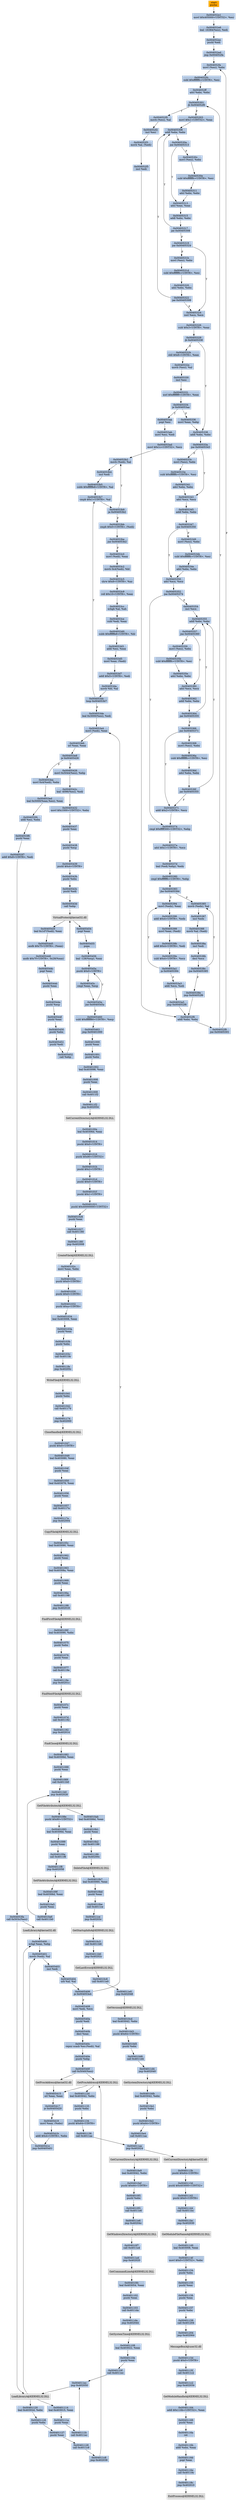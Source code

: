 digraph G {
node[shape=rectangle,style=filled,fillcolor=lightsteelblue,color=lightsteelblue]
bgcolor="transparent"
a0x004052e0pusha_[label="start\npusha ",color="lightgrey",fillcolor="orange"];
a0x004052e1movl_0x405000UINT32_esi[label="0x004052e1\nmovl $0x405000<UINT32>, %esi"];
a0x004052e6leal__16384esi__edi[label="0x004052e6\nleal -16384(%esi), %edi"];
a0x004052ecpushl_edi[label="0x004052ec\npushl %edi"];
a0x004052edjmp_0x004052fa[label="0x004052ed\njmp 0x004052fa"];
a0x004052famovl_esi__ebx[label="0x004052fa\nmovl (%esi), %ebx"];
a0x004052fcsubl_0xfffffffcUINT8_esi[label="0x004052fc\nsubl $0xfffffffc<UINT8>, %esi"];
a0x004052ffadcl_ebx_ebx[label="0x004052ff\nadcl %ebx, %ebx"];
a0x00405301jb_0x004052f0[label="0x00405301\njb 0x004052f0"];
a0x004052f0movb_esi__al[label="0x004052f0\nmovb (%esi), %al"];
a0x004052f2incl_esi[label="0x004052f2\nincl %esi"];
a0x004052f3movb_al_edi_[label="0x004052f3\nmovb %al, (%edi)"];
a0x004052f5incl_edi[label="0x004052f5\nincl %edi"];
a0x004052f6addl_ebx_ebx[label="0x004052f6\naddl %ebx, %ebx"];
a0x004052f8jne_0x00405301[label="0x004052f8\njne 0x00405301"];
a0x00405303movl_0x1UINT32_eax[label="0x00405303\nmovl $0x1<UINT32>, %eax"];
a0x00405308addl_ebx_ebx[label="0x00405308\naddl %ebx, %ebx"];
a0x0040530ajne_0x00405313[label="0x0040530a\njne 0x00405313"];
a0x00405313adcl_eax_eax[label="0x00405313\nadcl %eax, %eax"];
a0x00405315addl_ebx_ebx[label="0x00405315\naddl %ebx, %ebx"];
a0x00405317jae_0x00405308[label="0x00405317\njae 0x00405308"];
a0x00405319jne_0x00405324[label="0x00405319\njne 0x00405324"];
a0x00405324xorl_ecx_ecx[label="0x00405324\nxorl %ecx, %ecx"];
a0x00405326subl_0x3UINT8_eax[label="0x00405326\nsubl $0x3<UINT8>, %eax"];
a0x00405329jb_0x00405338[label="0x00405329\njb 0x00405338"];
a0x0040532bshll_0x8UINT8_eax[label="0x0040532b\nshll $0x8<UINT8>, %eax"];
a0x0040532emovb_esi__al[label="0x0040532e\nmovb (%esi), %al"];
a0x00405330incl_esi[label="0x00405330\nincl %esi"];
a0x00405331xorl_0xffffffffUINT8_eax[label="0x00405331\nxorl $0xffffffff<UINT8>, %eax"];
a0x00405334je_0x004053aa[label="0x00405334\nje 0x004053aa"];
a0x00405336movl_eax_ebp[label="0x00405336\nmovl %eax, %ebp"];
a0x00405338addl_ebx_ebx[label="0x00405338\naddl %ebx, %ebx"];
a0x0040533ajne_0x00405343[label="0x0040533a\njne 0x00405343"];
a0x00405343adcl_ecx_ecx[label="0x00405343\nadcl %ecx, %ecx"];
a0x00405345addl_ebx_ebx[label="0x00405345\naddl %ebx, %ebx"];
a0x00405347jne_0x00405350[label="0x00405347\njne 0x00405350"];
a0x00405350adcl_ecx_ecx[label="0x00405350\nadcl %ecx, %ecx"];
a0x00405352jne_0x00405374[label="0x00405352\njne 0x00405374"];
a0x00405374cmpl_0xfffff300UINT32_ebp[label="0x00405374\ncmpl $0xfffff300<UINT32>, %ebp"];
a0x0040537aadcl_0x1UINT8_ecx[label="0x0040537a\nadcl $0x1<UINT8>, %ecx"];
a0x0040537dleal_ediebp__edx[label="0x0040537d\nleal (%edi,%ebp), %edx"];
a0x00405380cmpl_0xfffffffcUINT8_ebp[label="0x00405380\ncmpl $0xfffffffc<UINT8>, %ebp"];
a0x00405383jbe_0x00405394[label="0x00405383\njbe 0x00405394"];
a0x00405394movl_edx__eax[label="0x00405394\nmovl (%edx), %eax"];
a0x00405396addl_0x4UINT8_edx[label="0x00405396\naddl $0x4<UINT8>, %edx"];
a0x00405399movl_eax_edi_[label="0x00405399\nmovl %eax, (%edi)"];
a0x0040539baddl_0x4UINT8_edi[label="0x0040539b\naddl $0x4<UINT8>, %edi"];
a0x0040539esubl_0x4UINT8_ecx[label="0x0040539e\nsubl $0x4<UINT8>, %ecx"];
a0x004053a1ja_0x00405394[label="0x004053a1\nja 0x00405394"];
a0x004053a3addl_ecx_edi[label="0x004053a3\naddl %ecx, %edi"];
a0x004053a5jmp_0x004052f6[label="0x004053a5\njmp 0x004052f6"];
a0x0040533cmovl_esi__ebx[label="0x0040533c\nmovl (%esi), %ebx"];
a0x0040533esubl_0xfffffffcUINT8_esi[label="0x0040533e\nsubl $0xfffffffc<UINT8>, %esi"];
a0x00405341adcl_ebx_ebx[label="0x00405341\nadcl %ebx, %ebx"];
a0x00405354incl_ecx[label="0x00405354\nincl %ecx"];
a0x00405355addl_ebx_ebx[label="0x00405355\naddl %ebx, %ebx"];
a0x00405357jne_0x00405360[label="0x00405357\njne 0x00405360"];
a0x00405360adcl_ecx_ecx[label="0x00405360\nadcl %ecx, %ecx"];
a0x00405362addl_ebx_ebx[label="0x00405362\naddl %ebx, %ebx"];
a0x00405364jae_0x00405355[label="0x00405364\njae 0x00405355"];
a0x00405366jne_0x00405371[label="0x00405366\njne 0x00405371"];
a0x00405371addl_0x2UINT8_ecx[label="0x00405371\naddl $0x2<UINT8>, %ecx"];
a0x00405385movb_edx__al[label="0x00405385\nmovb (%edx), %al"];
a0x00405387incl_edx[label="0x00405387\nincl %edx"];
a0x00405388movb_al_edi_[label="0x00405388\nmovb %al, (%edi)"];
a0x0040538aincl_edi[label="0x0040538a\nincl %edi"];
a0x0040538bdecl_ecx[label="0x0040538b\ndecl %ecx"];
a0x0040538cjne_0x00405385[label="0x0040538c\njne 0x00405385"];
a0x0040538ejmp_0x004052f6[label="0x0040538e\njmp 0x004052f6"];
a0x00405359movl_esi__ebx[label="0x00405359\nmovl (%esi), %ebx"];
a0x0040535bsubl_0xfffffffcUINT8_esi[label="0x0040535b\nsubl $0xfffffffc<UINT8>, %esi"];
a0x0040535eadcl_ebx_ebx[label="0x0040535e\nadcl %ebx, %ebx"];
a0x0040530cmovl_esi__ebx[label="0x0040530c\nmovl (%esi), %ebx"];
a0x0040530esubl_0xfffffffcUINT8_esi[label="0x0040530e\nsubl $0xfffffffc<UINT8>, %esi"];
a0x00405311adcl_ebx_ebx[label="0x00405311\nadcl %ebx, %ebx"];
a0x00405349movl_esi__ebx[label="0x00405349\nmovl (%esi), %ebx"];
a0x0040534bsubl_0xfffffffcUINT8_esi[label="0x0040534b\nsubl $0xfffffffc<UINT8>, %esi"];
a0x0040534eadcl_ebx_ebx[label="0x0040534e\nadcl %ebx, %ebx"];
a0x0040531bmovl_esi__ebx[label="0x0040531b\nmovl (%esi), %ebx"];
a0x0040531dsubl_0xfffffffcUINT8_esi[label="0x0040531d\nsubl $0xfffffffc<UINT8>, %esi"];
a0x00405320adcl_ebx_ebx[label="0x00405320\nadcl %ebx, %ebx"];
a0x00405322jae_0x00405308[label="0x00405322\njae 0x00405308"];
a0x00405368movl_esi__ebx[label="0x00405368\nmovl (%esi), %ebx"];
a0x0040536asubl_0xfffffffcUINT8_esi[label="0x0040536a\nsubl $0xfffffffc<UINT8>, %esi"];
a0x0040536dadcl_ebx_ebx[label="0x0040536d\nadcl %ebx, %ebx"];
a0x0040536fjae_0x00405355[label="0x0040536f\njae 0x00405355"];
a0x004053aapopl_esi[label="0x004053aa\npopl %esi"];
a0x004053abmovl_esi_edi[label="0x004053ab\nmovl %esi, %edi"];
a0x004053admovl_0x1cUINT32_ecx[label="0x004053ad\nmovl $0x1c<UINT32>, %ecx"];
a0x004053b2movb_edi__al[label="0x004053b2\nmovb (%edi), %al"];
a0x004053b4incl_edi[label="0x004053b4\nincl %edi"];
a0x004053b5subb_0xffffffe8UINT8_al[label="0x004053b5\nsubb $0xffffffe8<UINT8>, %al"];
a0x004053b7cmpb_0x1UINT8_al[label="0x004053b7\ncmpb $0x1<UINT8>, %al"];
a0x004053b9ja_0x004053b2[label="0x004053b9\nja 0x004053b2"];
a0x004053bbcmpb_0x0UINT8_edi_[label="0x004053bb\ncmpb $0x0<UINT8>, (%edi)"];
a0x004053bejne_0x004053b2[label="0x004053be\njne 0x004053b2"];
a0x004053c0movl_edi__eax[label="0x004053c0\nmovl (%edi), %eax"];
a0x004053c2movb_0x4edi__bl[label="0x004053c2\nmovb 0x4(%edi), %bl"];
a0x004053c5shrw_0x8UINT8_ax[label="0x004053c5\nshrw $0x8<UINT8>, %ax"];
a0x004053c9roll_0x10UINT8_eax[label="0x004053c9\nroll $0x10<UINT8>, %eax"];
a0x004053ccxchgb_al_ah[label="0x004053cc\nxchgb %al, %ah"];
a0x004053cesubl_edi_eax[label="0x004053ce\nsubl %edi, %eax"];
a0x004053d0subb_0xffffffe8UINT8_bl[label="0x004053d0\nsubb $0xffffffe8<UINT8>, %bl"];
a0x004053d3addl_esi_eax[label="0x004053d3\naddl %esi, %eax"];
a0x004053d5movl_eax_edi_[label="0x004053d5\nmovl %eax, (%edi)"];
a0x004053d7addl_0x5UINT8_edi[label="0x004053d7\naddl $0x5<UINT8>, %edi"];
a0x004053damovb_bl_al[label="0x004053da\nmovb %bl, %al"];
a0x004053dcloop_0x004053b7[label="0x004053dc\nloop 0x004053b7"];
a0x004053deleal_0x3000esi__edi[label="0x004053de\nleal 0x3000(%esi), %edi"];
a0x004053e4movl_edi__eax[label="0x004053e4\nmovl (%edi), %eax"];
a0x004053e6orl_eax_eax[label="0x004053e6\norl %eax, %eax"];
a0x004053e8je_0x00405426[label="0x004053e8\nje 0x00405426"];
a0x004053eamovl_0x4edi__ebx[label="0x004053ea\nmovl 0x4(%edi), %ebx"];
a0x004053edleal_0x5000eaxesi__eax[label="0x004053ed\nleal 0x5000(%eax,%esi), %eax"];
a0x004053f4addl_esi_ebx[label="0x004053f4\naddl %esi, %ebx"];
a0x004053f6pushl_eax[label="0x004053f6\npushl %eax"];
a0x004053f7addl_0x8UINT8_edi[label="0x004053f7\naddl $0x8<UINT8>, %edi"];
a0x004053facall_0x503cesi_[label="0x004053fa\ncall 0x503c(%esi)"];
LoadLibraryA_kernel32_dll[label="LoadLibraryA@kernel32.dll",color="lightgrey",fillcolor="lightgrey"];
a0x00405400xchgl_eax_ebp[label="0x00405400\nxchgl %eax, %ebp"];
a0x00405401movb_edi__al[label="0x00405401\nmovb (%edi), %al"];
a0x00405403incl_edi[label="0x00405403\nincl %edi"];
a0x00405404orb_al_al[label="0x00405404\norb %al, %al"];
a0x00405406je_0x004053e4[label="0x00405406\nje 0x004053e4"];
a0x00405408movl_edi_ecx[label="0x00405408\nmovl %edi, %ecx"];
a0x0040540apushl_edi[label="0x0040540a\npushl %edi"];
a0x0040540bdecl_eax[label="0x0040540b\ndecl %eax"];
a0x0040540crepnz_scasb_es_edi__al[label="0x0040540c\nrepnz scasb %es:(%edi), %al"];
a0x0040540epushl_ebp[label="0x0040540e\npushl %ebp"];
a0x0040540fcall_0x5040esi_[label="0x0040540f\ncall 0x5040(%esi)"];
GetProcAddress_kernel32_dll[label="GetProcAddress@kernel32.dll",color="lightgrey",fillcolor="lightgrey"];
a0x00405415orl_eax_eax[label="0x00405415\norl %eax, %eax"];
a0x00405417je_0x00405420[label="0x00405417\nje 0x00405420"];
a0x00405419movl_eax_ebx_[label="0x00405419\nmovl %eax, (%ebx)"];
a0x0040541baddl_0x4UINT8_ebx[label="0x0040541b\naddl $0x4<UINT8>, %ebx"];
a0x0040541ejmp_0x00405401[label="0x0040541e\njmp 0x00405401"];
GetProcAddress_KERNEL32_DLL[label="GetProcAddress@KERNEL32.DLL",color="lightgrey",fillcolor="lightgrey"];
LoadLibraryA_KERNEL32_DLL[label="LoadLibraryA@KERNEL32.DLL",color="lightgrey",fillcolor="lightgrey"];
a0x00405426movl_0x5044esi__ebp[label="0x00405426\nmovl 0x5044(%esi), %ebp"];
a0x0040542cleal__4096esi__edi[label="0x0040542c\nleal -4096(%esi), %edi"];
a0x00405432movl_0x1000UINT32_ebx[label="0x00405432\nmovl $0x1000<UINT32>, %ebx"];
a0x00405437pushl_eax[label="0x00405437\npushl %eax"];
a0x00405438pushl_esp[label="0x00405438\npushl %esp"];
a0x00405439pushl_0x4UINT8[label="0x00405439\npushl $0x4<UINT8>"];
a0x0040543bpushl_ebx[label="0x0040543b\npushl %ebx"];
a0x0040543cpushl_edi[label="0x0040543c\npushl %edi"];
a0x0040543dcall_ebp[label="0x0040543d\ncall %ebp"];
VirtualProtect_kernel32_dll[label="VirtualProtect@kernel32.dll",color="lightgrey",fillcolor="lightgrey"];
a0x0040543fleal_0x1d7edi__eax[label="0x0040543f\nleal 0x1d7(%edi), %eax"];
a0x00405445andb_0x7fUINT8_eax_[label="0x00405445\nandb $0x7f<UINT8>, (%eax)"];
a0x00405448andb_0x7fUINT8_0x28eax_[label="0x00405448\nandb $0x7f<UINT8>, 0x28(%eax)"];
a0x0040544cpopl_eax[label="0x0040544c\npopl %eax"];
a0x0040544dpushl_eax[label="0x0040544d\npushl %eax"];
a0x0040544epushl_esp[label="0x0040544e\npushl %esp"];
a0x0040544fpushl_eax[label="0x0040544f\npushl %eax"];
a0x00405450pushl_ebx[label="0x00405450\npushl %ebx"];
a0x00405451pushl_edi[label="0x00405451\npushl %edi"];
a0x00405452call_ebp[label="0x00405452\ncall %ebp"];
a0x00405454popl_eax[label="0x00405454\npopl %eax"];
a0x00405455popa_[label="0x00405455\npopa "];
a0x00405456leal__128esp__eax[label="0x00405456\nleal -128(%esp), %eax"];
a0x0040545apushl_0x0UINT8[label="0x0040545a\npushl $0x0<UINT8>"];
a0x0040545ccmpl_eax_esp[label="0x0040545c\ncmpl %eax, %esp"];
a0x0040545ejne_0x0040545a[label="0x0040545e\njne 0x0040545a"];
a0x00405460subl_0xffffff80UINT8_esp[label="0x00405460\nsubl $0xffffff80<UINT8>, %esp"];
a0x00405463jmp_0x00401000[label="0x00405463\njmp 0x00401000"];
a0x00401000pushl_eax[label="0x00401000\npushl %eax"];
a0x00401001pushl_ebx[label="0x00401001\npushl %ebx"];
a0x00401002leal_0x403098_eax[label="0x00401002\nleal 0x403098, %eax"];
a0x00401008pushl_eax[label="0x00401008\npushl %eax"];
a0x00401009call_0x4011f2[label="0x00401009\ncall 0x4011f2"];
a0x004011f2jmp_0x402054[label="0x004011f2\njmp 0x402054"];
SetCurrentDirectoryA_KERNEL32_DLL[label="SetCurrentDirectoryA@KERNEL32.DLL",color="lightgrey",fillcolor="lightgrey"];
a0x0040100eleal_0x40306d_eax[label="0x0040100e\nleal 0x40306d, %eax"];
a0x00401014pushl_0x0UINT8[label="0x00401014\npushl $0x0<UINT8>"];
a0x00401016pushl_0x80UINT32[label="0x00401016\npushl $0x80<UINT32>"];
a0x0040101bpushl_0x2UINT8[label="0x0040101b\npushl $0x2<UINT8>"];
a0x0040101dpushl_0x0UINT8[label="0x0040101d\npushl $0x0<UINT8>"];
a0x0040101fpushl_0x1UINT8[label="0x0040101f\npushl $0x1<UINT8>"];
a0x00401021pushl_0x40000000UINT32[label="0x00401021\npushl $0x40000000<UINT32>"];
a0x00401026pushl_eax[label="0x00401026\npushl %eax"];
a0x00401027call_0x401180[label="0x00401027\ncall 0x401180"];
a0x00401180jmp_0x402008[label="0x00401180\njmp 0x402008"];
CreateFileA_KERNEL32_DLL[label="CreateFileA@KERNEL32.DLL",color="lightgrey",fillcolor="lightgrey"];
a0x0040102cmovl_eax_ebx[label="0x0040102c\nmovl %eax, %ebx"];
a0x0040102epushl_0x0UINT8[label="0x0040102e\npushl $0x0<UINT8>"];
a0x00401030pushl_0x0UINT8[label="0x00401030\npushl $0x0<UINT8>"];
a0x00401032pushl_0xaUINT8[label="0x00401032\npushl $0xa<UINT8>"];
a0x00401034leal_0x403008_eax[label="0x00401034\nleal 0x403008, %eax"];
a0x0040103apushl_eax[label="0x0040103a\npushl %eax"];
a0x0040103bpushl_ebx[label="0x0040103b\npushl %ebx"];
a0x0040103ccall_0x4011fe[label="0x0040103c\ncall 0x4011fe"];
a0x004011fejmp_0x40205c[label="0x004011fe\njmp 0x40205c"];
WriteFile_KERNEL32_DLL[label="WriteFile@KERNEL32.DLL",color="lightgrey",fillcolor="lightgrey"];
a0x00401041pushl_ebx[label="0x00401041\npushl %ebx"];
a0x00401042call_0x401174[label="0x00401042\ncall 0x401174"];
a0x00401174jmp_0x402000[label="0x00401174\njmp 0x402000"];
CloseHandle_KERNEL32_DLL[label="CloseHandle@KERNEL32.DLL",color="lightgrey",fillcolor="lightgrey"];
a0x00401047pushl_0x0UINT8[label="0x00401047\npushl $0x0<UINT8>"];
a0x00401049leal_0x403080_eax[label="0x00401049\nleal 0x403080, %eax"];
a0x0040104fpushl_eax[label="0x0040104f\npushl %eax"];
a0x00401050leal_0x403076_eax[label="0x00401050\nleal 0x403076, %eax"];
a0x00401056pushl_eax[label="0x00401056\npushl %eax"];
a0x00401057call_0x40117a[label="0x00401057\ncall 0x40117a"];
a0x0040117ajmp_0x402004[label="0x0040117a\njmp 0x402004"];
CopyFileA_KERNEL32_DLL[label="CopyFileA@KERNEL32.DLL",color="lightgrey",fillcolor="lightgrey"];
a0x0040105cleal_0x403090_eax[label="0x0040105c\nleal 0x403090, %eax"];
a0x00401062pushl_eax[label="0x00401062\npushl %eax"];
a0x00401063leal_0x40308a_eax[label="0x00401063\nleal 0x40308a, %eax"];
a0x00401069pushl_eax[label="0x00401069\npushl %eax"];
a0x0040106acall_0x401198[label="0x0040106a\ncall 0x401198"];
a0x00401198jmp_0x402018[label="0x00401198\njmp 0x402018"];
FindFirstFileA_KERNEL32_DLL[label="FindFirstFileA@KERNEL32.DLL",color="lightgrey",fillcolor="lightgrey"];
a0x0040106fleal_0x403090_ebx[label="0x0040106f\nleal 0x403090, %ebx"];
a0x00401075pushl_ebx[label="0x00401075\npushl %ebx"];
a0x00401076pushl_eax[label="0x00401076\npushl %eax"];
a0x00401077call_0x40119e[label="0x00401077\ncall 0x40119e"];
a0x0040119ejmp_0x40201c[label="0x0040119e\njmp 0x40201c"];
FindNextFileA_KERNEL32_DLL[label="FindNextFileA@KERNEL32.DLL",color="lightgrey",fillcolor="lightgrey"];
a0x0040107cpushl_eax[label="0x0040107c\npushl %eax"];
a0x0040107dcall_0x401192[label="0x0040107d\ncall 0x401192"];
a0x00401192jmp_0x402014[label="0x00401192\njmp 0x402014"];
FindClose_KERNEL32_DLL[label="FindClose@KERNEL32.DLL",color="lightgrey",fillcolor="lightgrey"];
a0x00401082leal_0x40306d_eax[label="0x00401082\nleal 0x40306d, %eax"];
a0x00401088pushl_eax[label="0x00401088\npushl %eax"];
a0x00401089call_0x4011b0[label="0x00401089\ncall 0x4011b0"];
a0x004011b0jmp_0x402028[label="0x004011b0\njmp 0x402028"];
GetFileAttributesA_KERNEL32_DLL[label="GetFileAttributesA@KERNEL32.DLL",color="lightgrey",fillcolor="lightgrey"];
a0x0040108epushl_0x80UINT32[label="0x0040108e\npushl $0x80<UINT32>"];
a0x00401093leal_0x40306d_eax[label="0x00401093\nleal 0x40306d, %eax"];
a0x00401099pushl_eax[label="0x00401099\npushl %eax"];
a0x0040109acall_0x4011f8[label="0x0040109a\ncall 0x4011f8"];
a0x004011f8jmp_0x402058[label="0x004011f8\njmp 0x402058"];
SetFileAttributesA_KERNEL32_DLL[label="SetFileAttributesA@KERNEL32.DLL",color="lightgrey",fillcolor="lightgrey"];
a0x0040109fleal_0x40306d_eax[label="0x0040109f\nleal 0x40306d, %eax"];
a0x004010a5pushl_eax[label="0x004010a5\npushl %eax"];
a0x004010a6call_0x4011b0[label="0x004010a6\ncall 0x4011b0"];
a0x004010ableal_0x40306d_eax[label="0x004010ab\nleal 0x40306d, %eax"];
a0x004010b1pushl_eax[label="0x004010b1\npushl %eax"];
a0x004010b2call_0x401186[label="0x004010b2\ncall 0x401186"];
a0x00401186jmp_0x40200c[label="0x00401186\njmp 0x40200c"];
DeleteFileA_KERNEL32_DLL[label="DeleteFileA@KERNEL32.DLL",color="lightgrey",fillcolor="lightgrey"];
a0x004010b7leal_0x403060_eax[label="0x004010b7\nleal 0x403060, %eax"];
a0x004010bdpushl_eax[label="0x004010bd\npushl %eax"];
a0x004010becall_0x4011ce[label="0x004010be\ncall 0x4011ce"];
a0x004011cejmp_0x40203c[label="0x004011ce\njmp 0x40203c"];
GetStartupInfoA_KERNEL32_DLL[label="GetStartupInfoA@KERNEL32.DLL",color="lightgrey",fillcolor="lightgrey"];
a0x004010c3call_0x4011b6[label="0x004010c3\ncall 0x4011b6"];
a0x004011b6jmp_0x40202c[label="0x004011b6\njmp 0x40202c"];
GetLastError_KERNEL32_DLL[label="GetLastError@KERNEL32.DLL",color="lightgrey",fillcolor="lightgrey"];
a0x004010c8call_0x4011e0[label="0x004010c8\ncall 0x4011e0"];
a0x004011e0jmp_0x402048[label="0x004011e0\njmp 0x402048"];
GetVersion_KERNEL32_DLL[label="GetVersion@KERNEL32.DLL",color="lightgrey",fillcolor="lightgrey"];
a0x004010cdleal_0x403042_ebx[label="0x004010cd\nleal 0x403042, %ebx"];
a0x004010d3pushl_0x64UINT8[label="0x004010d3\npushl $0x64<UINT8>"];
a0x004010d5pushl_ebx[label="0x004010d5\npushl %ebx"];
a0x004010d6call_0x4011d4[label="0x004010d6\ncall 0x4011d4"];
a0x004011d4jmp_0x402040[label="0x004011d4\njmp 0x402040"];
GetSystemDirectoryA_KERNEL32_DLL[label="GetSystemDirectoryA@KERNEL32.DLL",color="lightgrey",fillcolor="lightgrey"];
a0x004010dbleal_0x403042_ebx[label="0x004010db\nleal 0x403042, %ebx"];
a0x004010e1pushl_ebx[label="0x004010e1\npushl %ebx"];
a0x004010e2pushl_0x64UINT8[label="0x004010e2\npushl $0x64<UINT8>"];
a0x004010e4call_0x4011aa[label="0x004010e4\ncall 0x4011aa"];
a0x004011aajmp_0x402024[label="0x004011aa\njmp 0x402024"];
GetCurrentDirectoryA_KERNEL32_DLL[label="GetCurrentDirectoryA@KERNEL32.DLL",color="lightgrey",fillcolor="lightgrey"];
a0x004010e9leal_0x403042_ebx[label="0x004010e9\nleal 0x403042, %ebx"];
a0x004010efpushl_0x64UINT8[label="0x004010ef\npushl $0x64<UINT8>"];
a0x004010f1pushl_ebx[label="0x004010f1\npushl %ebx"];
a0x004010f2call_0x4011e6[label="0x004010f2\ncall 0x4011e6"];
a0x004011e6jmp_0x40204c[label="0x004011e6\njmp 0x40204c"];
GetWindowsDirectoryA_KERNEL32_DLL[label="GetWindowsDirectoryA@KERNEL32.DLL",color="lightgrey",fillcolor="lightgrey"];
a0x004010f7call_0x4011a4[label="0x004010f7\ncall 0x4011a4"];
a0x004011a4jmp_0x402020[label="0x004011a4\njmp 0x402020"];
GetCommandLineA_KERNEL32_DLL[label="GetCommandLineA@KERNEL32.DLL",color="lightgrey",fillcolor="lightgrey"];
a0x004010fcleal_0x403054_eax[label="0x004010fc\nleal 0x403054, %eax"];
a0x00401102pushl_eax[label="0x00401102\npushl %eax"];
a0x00401103call_0x4011da[label="0x00401103\ncall 0x4011da"];
a0x004011dajmp_0x402044[label="0x004011da\njmp 0x402044"];
GetSystemTime_KERNEL32_DLL[label="GetSystemTime@KERNEL32.DLL",color="lightgrey",fillcolor="lightgrey"];
a0x00401108leal_0x403022_eax[label="0x00401108\nleal 0x403022, %eax"];
a0x0040110epushl_eax[label="0x0040110e\npushl %eax"];
a0x0040110fcall_0x4011ec[label="0x0040110f\ncall 0x4011ec"];
a0x004011ecjmp_0x402050[label="0x004011ec\njmp 0x402050"];
a0x00401114leal_0x403015_eax[label="0x00401114\nleal 0x403015, %eax"];
a0x0040111apushl_eax[label="0x0040111a\npushl %eax"];
a0x0040111bcall_0x4011ec[label="0x0040111b\ncall 0x4011ec"];
a0x00401120leal_0x40302d_ebx[label="0x00401120\nleal 0x40302d, %ebx"];
a0x00401126pushl_ebx[label="0x00401126\npushl %ebx"];
a0x00401127pushl_eax[label="0x00401127\npushl %eax"];
a0x00401128call_0x4011c8[label="0x00401128\ncall 0x4011c8"];
a0x004011c8jmp_0x402038[label="0x004011c8\njmp 0x402038"];
a0x0040112dleal_0x403042_ebx[label="0x0040112d\nleal 0x403042, %ebx"];
a0x00401133pushl_ebx[label="0x00401133\npushl %ebx"];
a0x00401134pushl_0x64UINT8[label="0x00401134\npushl $0x64<UINT8>"];
a0x00401136call_0x4011aa[label="0x00401136\ncall 0x4011aa"];
GetCurrentDirectoryA_kernel32_dll[label="GetCurrentDirectoryA@kernel32.dll",color="lightgrey",fillcolor="lightgrey"];
a0x0040113bpushl_0x64UINT8[label="0x0040113b\npushl $0x64<UINT8>"];
a0x0040113dpushl_0x403000UINT32[label="0x0040113d\npushl $0x403000<UINT32>"];
a0x00401142pushl_0x0UINT8[label="0x00401142\npushl $0x0<UINT8>"];
a0x00401144call_0x4011bc[label="0x00401144\ncall 0x4011bc"];
a0x004011bcjmp_0x402030[label="0x004011bc\njmp 0x402030"];
GetModuleFileNameA_KERNEL32_DLL[label="GetModuleFileNameA@KERNEL32.DLL",color="lightgrey",fillcolor="lightgrey"];
a0x00401149leal_0x403008_eax[label="0x00401149\nleal 0x403008, %eax"];
a0x0040114fmovl_0x0UINT32_ebx[label="0x0040114f\nmovl $0x0<UINT32>, %ebx"];
a0x00401154pushl_ebx[label="0x00401154\npushl %ebx"];
a0x00401155pushl_eax[label="0x00401155\npushl %eax"];
a0x00401156pushl_eax[label="0x00401156\npushl %eax"];
a0x00401157pushl_ebx[label="0x00401157\npushl %ebx"];
a0x00401158call_0x401204[label="0x00401158\ncall 0x401204"];
a0x00401204jmp_0x402064[label="0x00401204\njmp 0x402064"];
MessageBoxA_user32_dll[label="MessageBoxA@user32.dll",color="lightgrey",fillcolor="lightgrey"];
a0x0040115dpushl_0x0UINT8[label="0x0040115d\npushl $0x0<UINT8>"];
a0x0040115fcall_0x4011c2[label="0x0040115f\ncall 0x4011c2"];
a0x004011c2jmp_0x402034[label="0x004011c2\njmp 0x402034"];
GetModuleHandleA_KERNEL32_DLL[label="GetModuleHandleA@KERNEL32.DLL",color="lightgrey",fillcolor="lightgrey"];
a0x00401164addl_0x116bUINT32_eax[label="0x00401164\naddl $0x116b<UINT32>, %eax"];
a0x00401169pushl_eax[label="0x00401169\npushl %eax"];
a0x0040116aret[label="0x0040116a\nret"];
a0x0040116baddl_ebx_eax[label="0x0040116b\naddl %ebx, %eax"];
a0x0040116dpopl_eax[label="0x0040116d\npopl %eax"];
a0x0040116ecall_0x40118c[label="0x0040116e\ncall 0x40118c"];
a0x0040118cjmp_0x402010[label="0x0040118c\njmp 0x402010"];
ExitProcess_KERNEL32_DLL[label="ExitProcess@KERNEL32.DLL",color="lightgrey",fillcolor="lightgrey"];
a0x004052e0pusha_ -> a0x004052e1movl_0x405000UINT32_esi [color="#000000"];
a0x004052e1movl_0x405000UINT32_esi -> a0x004052e6leal__16384esi__edi [color="#000000"];
a0x004052e6leal__16384esi__edi -> a0x004052ecpushl_edi [color="#000000"];
a0x004052ecpushl_edi -> a0x004052edjmp_0x004052fa [color="#000000"];
a0x004052edjmp_0x004052fa -> a0x004052famovl_esi__ebx [color="#000000"];
a0x004052famovl_esi__ebx -> a0x004052fcsubl_0xfffffffcUINT8_esi [color="#000000"];
a0x004052fcsubl_0xfffffffcUINT8_esi -> a0x004052ffadcl_ebx_ebx [color="#000000"];
a0x004052ffadcl_ebx_ebx -> a0x00405301jb_0x004052f0 [color="#000000"];
a0x00405301jb_0x004052f0 -> a0x004052f0movb_esi__al [color="#000000",label="T"];
a0x004052f0movb_esi__al -> a0x004052f2incl_esi [color="#000000"];
a0x004052f2incl_esi -> a0x004052f3movb_al_edi_ [color="#000000"];
a0x004052f3movb_al_edi_ -> a0x004052f5incl_edi [color="#000000"];
a0x004052f5incl_edi -> a0x004052f6addl_ebx_ebx [color="#000000"];
a0x004052f6addl_ebx_ebx -> a0x004052f8jne_0x00405301 [color="#000000"];
a0x004052f8jne_0x00405301 -> a0x00405301jb_0x004052f0 [color="#000000",label="T"];
a0x00405301jb_0x004052f0 -> a0x00405303movl_0x1UINT32_eax [color="#000000",label="F"];
a0x00405303movl_0x1UINT32_eax -> a0x00405308addl_ebx_ebx [color="#000000"];
a0x00405308addl_ebx_ebx -> a0x0040530ajne_0x00405313 [color="#000000"];
a0x0040530ajne_0x00405313 -> a0x00405313adcl_eax_eax [color="#000000",label="T"];
a0x00405313adcl_eax_eax -> a0x00405315addl_ebx_ebx [color="#000000"];
a0x00405315addl_ebx_ebx -> a0x00405317jae_0x00405308 [color="#000000"];
a0x00405317jae_0x00405308 -> a0x00405319jne_0x00405324 [color="#000000",label="F"];
a0x00405319jne_0x00405324 -> a0x00405324xorl_ecx_ecx [color="#000000",label="T"];
a0x00405324xorl_ecx_ecx -> a0x00405326subl_0x3UINT8_eax [color="#000000"];
a0x00405326subl_0x3UINT8_eax -> a0x00405329jb_0x00405338 [color="#000000"];
a0x00405329jb_0x00405338 -> a0x0040532bshll_0x8UINT8_eax [color="#000000",label="F"];
a0x0040532bshll_0x8UINT8_eax -> a0x0040532emovb_esi__al [color="#000000"];
a0x0040532emovb_esi__al -> a0x00405330incl_esi [color="#000000"];
a0x00405330incl_esi -> a0x00405331xorl_0xffffffffUINT8_eax [color="#000000"];
a0x00405331xorl_0xffffffffUINT8_eax -> a0x00405334je_0x004053aa [color="#000000"];
a0x00405334je_0x004053aa -> a0x00405336movl_eax_ebp [color="#000000",label="F"];
a0x00405336movl_eax_ebp -> a0x00405338addl_ebx_ebx [color="#000000"];
a0x00405338addl_ebx_ebx -> a0x0040533ajne_0x00405343 [color="#000000"];
a0x0040533ajne_0x00405343 -> a0x00405343adcl_ecx_ecx [color="#000000",label="T"];
a0x00405343adcl_ecx_ecx -> a0x00405345addl_ebx_ebx [color="#000000"];
a0x00405345addl_ebx_ebx -> a0x00405347jne_0x00405350 [color="#000000"];
a0x00405347jne_0x00405350 -> a0x00405350adcl_ecx_ecx [color="#000000",label="T"];
a0x00405350adcl_ecx_ecx -> a0x00405352jne_0x00405374 [color="#000000"];
a0x00405352jne_0x00405374 -> a0x00405374cmpl_0xfffff300UINT32_ebp [color="#000000",label="T"];
a0x00405374cmpl_0xfffff300UINT32_ebp -> a0x0040537aadcl_0x1UINT8_ecx [color="#000000"];
a0x0040537aadcl_0x1UINT8_ecx -> a0x0040537dleal_ediebp__edx [color="#000000"];
a0x0040537dleal_ediebp__edx -> a0x00405380cmpl_0xfffffffcUINT8_ebp [color="#000000"];
a0x00405380cmpl_0xfffffffcUINT8_ebp -> a0x00405383jbe_0x00405394 [color="#000000"];
a0x00405383jbe_0x00405394 -> a0x00405394movl_edx__eax [color="#000000",label="T"];
a0x00405394movl_edx__eax -> a0x00405396addl_0x4UINT8_edx [color="#000000"];
a0x00405396addl_0x4UINT8_edx -> a0x00405399movl_eax_edi_ [color="#000000"];
a0x00405399movl_eax_edi_ -> a0x0040539baddl_0x4UINT8_edi [color="#000000"];
a0x0040539baddl_0x4UINT8_edi -> a0x0040539esubl_0x4UINT8_ecx [color="#000000"];
a0x0040539esubl_0x4UINT8_ecx -> a0x004053a1ja_0x00405394 [color="#000000"];
a0x004053a1ja_0x00405394 -> a0x004053a3addl_ecx_edi [color="#000000",label="F"];
a0x004053a3addl_ecx_edi -> a0x004053a5jmp_0x004052f6 [color="#000000"];
a0x004053a5jmp_0x004052f6 -> a0x004052f6addl_ebx_ebx [color="#000000"];
a0x00405329jb_0x00405338 -> a0x00405338addl_ebx_ebx [color="#000000",label="T"];
a0x0040533ajne_0x00405343 -> a0x0040533cmovl_esi__ebx [color="#000000",label="F"];
a0x0040533cmovl_esi__ebx -> a0x0040533esubl_0xfffffffcUINT8_esi [color="#000000"];
a0x0040533esubl_0xfffffffcUINT8_esi -> a0x00405341adcl_ebx_ebx [color="#000000"];
a0x00405341adcl_ebx_ebx -> a0x00405343adcl_ecx_ecx [color="#000000"];
a0x00405352jne_0x00405374 -> a0x00405354incl_ecx [color="#000000",label="F"];
a0x00405354incl_ecx -> a0x00405355addl_ebx_ebx [color="#000000"];
a0x00405355addl_ebx_ebx -> a0x00405357jne_0x00405360 [color="#000000"];
a0x00405357jne_0x00405360 -> a0x00405360adcl_ecx_ecx [color="#000000",label="T"];
a0x00405360adcl_ecx_ecx -> a0x00405362addl_ebx_ebx [color="#000000"];
a0x00405362addl_ebx_ebx -> a0x00405364jae_0x00405355 [color="#000000"];
a0x00405364jae_0x00405355 -> a0x00405366jne_0x00405371 [color="#000000",label="F"];
a0x00405366jne_0x00405371 -> a0x00405371addl_0x2UINT8_ecx [color="#000000",label="T"];
a0x00405371addl_0x2UINT8_ecx -> a0x00405374cmpl_0xfffff300UINT32_ebp [color="#000000"];
a0x004053a1ja_0x00405394 -> a0x00405394movl_edx__eax [color="#000000",label="T"];
a0x004052f8jne_0x00405301 -> a0x004052famovl_esi__ebx [color="#000000",label="F"];
a0x00405383jbe_0x00405394 -> a0x00405385movb_edx__al [color="#000000",label="F"];
a0x00405385movb_edx__al -> a0x00405387incl_edx [color="#000000"];
a0x00405387incl_edx -> a0x00405388movb_al_edi_ [color="#000000"];
a0x00405388movb_al_edi_ -> a0x0040538aincl_edi [color="#000000"];
a0x0040538aincl_edi -> a0x0040538bdecl_ecx [color="#000000"];
a0x0040538bdecl_ecx -> a0x0040538cjne_0x00405385 [color="#000000"];
a0x0040538cjne_0x00405385 -> a0x00405385movb_edx__al [color="#000000",label="T"];
a0x0040538cjne_0x00405385 -> a0x0040538ejmp_0x004052f6 [color="#000000",label="F"];
a0x0040538ejmp_0x004052f6 -> a0x004052f6addl_ebx_ebx [color="#000000"];
a0x00405357jne_0x00405360 -> a0x00405359movl_esi__ebx [color="#000000",label="F"];
a0x00405359movl_esi__ebx -> a0x0040535bsubl_0xfffffffcUINT8_esi [color="#000000"];
a0x0040535bsubl_0xfffffffcUINT8_esi -> a0x0040535eadcl_ebx_ebx [color="#000000"];
a0x0040535eadcl_ebx_ebx -> a0x00405360adcl_ecx_ecx [color="#000000"];
a0x00405364jae_0x00405355 -> a0x00405355addl_ebx_ebx [color="#000000",label="T"];
a0x0040530ajne_0x00405313 -> a0x0040530cmovl_esi__ebx [color="#000000",label="F"];
a0x0040530cmovl_esi__ebx -> a0x0040530esubl_0xfffffffcUINT8_esi [color="#000000"];
a0x0040530esubl_0xfffffffcUINT8_esi -> a0x00405311adcl_ebx_ebx [color="#000000"];
a0x00405311adcl_ebx_ebx -> a0x00405313adcl_eax_eax [color="#000000"];
a0x00405347jne_0x00405350 -> a0x00405349movl_esi__ebx [color="#000000",label="F"];
a0x00405349movl_esi__ebx -> a0x0040534bsubl_0xfffffffcUINT8_esi [color="#000000"];
a0x0040534bsubl_0xfffffffcUINT8_esi -> a0x0040534eadcl_ebx_ebx [color="#000000"];
a0x0040534eadcl_ebx_ebx -> a0x00405350adcl_ecx_ecx [color="#000000"];
a0x00405319jne_0x00405324 -> a0x0040531bmovl_esi__ebx [color="#000000",label="F"];
a0x0040531bmovl_esi__ebx -> a0x0040531dsubl_0xfffffffcUINT8_esi [color="#000000"];
a0x0040531dsubl_0xfffffffcUINT8_esi -> a0x00405320adcl_ebx_ebx [color="#000000"];
a0x00405320adcl_ebx_ebx -> a0x00405322jae_0x00405308 [color="#000000"];
a0x00405322jae_0x00405308 -> a0x00405324xorl_ecx_ecx [color="#000000",label="F"];
a0x00405366jne_0x00405371 -> a0x00405368movl_esi__ebx [color="#000000",label="F"];
a0x00405368movl_esi__ebx -> a0x0040536asubl_0xfffffffcUINT8_esi [color="#000000"];
a0x0040536asubl_0xfffffffcUINT8_esi -> a0x0040536dadcl_ebx_ebx [color="#000000"];
a0x0040536dadcl_ebx_ebx -> a0x0040536fjae_0x00405355 [color="#000000"];
a0x0040536fjae_0x00405355 -> a0x00405371addl_0x2UINT8_ecx [color="#000000",label="F"];
a0x00405317jae_0x00405308 -> a0x00405308addl_ebx_ebx [color="#000000",label="T"];
a0x0040536fjae_0x00405355 -> a0x00405355addl_ebx_ebx [color="#000000",label="T"];
a0x00405322jae_0x00405308 -> a0x00405308addl_ebx_ebx [color="#000000",label="T"];
a0x00405334je_0x004053aa -> a0x004053aapopl_esi [color="#000000",label="T"];
a0x004053aapopl_esi -> a0x004053abmovl_esi_edi [color="#000000"];
a0x004053abmovl_esi_edi -> a0x004053admovl_0x1cUINT32_ecx [color="#000000"];
a0x004053admovl_0x1cUINT32_ecx -> a0x004053b2movb_edi__al [color="#000000"];
a0x004053b2movb_edi__al -> a0x004053b4incl_edi [color="#000000"];
a0x004053b4incl_edi -> a0x004053b5subb_0xffffffe8UINT8_al [color="#000000"];
a0x004053b5subb_0xffffffe8UINT8_al -> a0x004053b7cmpb_0x1UINT8_al [color="#000000"];
a0x004053b7cmpb_0x1UINT8_al -> a0x004053b9ja_0x004053b2 [color="#000000"];
a0x004053b9ja_0x004053b2 -> a0x004053b2movb_edi__al [color="#000000",label="T"];
a0x004053b9ja_0x004053b2 -> a0x004053bbcmpb_0x0UINT8_edi_ [color="#000000",label="F"];
a0x004053bbcmpb_0x0UINT8_edi_ -> a0x004053bejne_0x004053b2 [color="#000000"];
a0x004053bejne_0x004053b2 -> a0x004053c0movl_edi__eax [color="#000000",label="F"];
a0x004053c0movl_edi__eax -> a0x004053c2movb_0x4edi__bl [color="#000000"];
a0x004053c2movb_0x4edi__bl -> a0x004053c5shrw_0x8UINT8_ax [color="#000000"];
a0x004053c5shrw_0x8UINT8_ax -> a0x004053c9roll_0x10UINT8_eax [color="#000000"];
a0x004053c9roll_0x10UINT8_eax -> a0x004053ccxchgb_al_ah [color="#000000"];
a0x004053ccxchgb_al_ah -> a0x004053cesubl_edi_eax [color="#000000"];
a0x004053cesubl_edi_eax -> a0x004053d0subb_0xffffffe8UINT8_bl [color="#000000"];
a0x004053d0subb_0xffffffe8UINT8_bl -> a0x004053d3addl_esi_eax [color="#000000"];
a0x004053d3addl_esi_eax -> a0x004053d5movl_eax_edi_ [color="#000000"];
a0x004053d5movl_eax_edi_ -> a0x004053d7addl_0x5UINT8_edi [color="#000000"];
a0x004053d7addl_0x5UINT8_edi -> a0x004053damovb_bl_al [color="#000000"];
a0x004053damovb_bl_al -> a0x004053dcloop_0x004053b7 [color="#000000"];
a0x004053dcloop_0x004053b7 -> a0x004053b7cmpb_0x1UINT8_al [color="#000000",label="T"];
a0x004053dcloop_0x004053b7 -> a0x004053deleal_0x3000esi__edi [color="#000000",label="F"];
a0x004053deleal_0x3000esi__edi -> a0x004053e4movl_edi__eax [color="#000000"];
a0x004053e4movl_edi__eax -> a0x004053e6orl_eax_eax [color="#000000"];
a0x004053e6orl_eax_eax -> a0x004053e8je_0x00405426 [color="#000000"];
a0x004053e8je_0x00405426 -> a0x004053eamovl_0x4edi__ebx [color="#000000",label="F"];
a0x004053eamovl_0x4edi__ebx -> a0x004053edleal_0x5000eaxesi__eax [color="#000000"];
a0x004053edleal_0x5000eaxesi__eax -> a0x004053f4addl_esi_ebx [color="#000000"];
a0x004053f4addl_esi_ebx -> a0x004053f6pushl_eax [color="#000000"];
a0x004053f6pushl_eax -> a0x004053f7addl_0x8UINT8_edi [color="#000000"];
a0x004053f7addl_0x8UINT8_edi -> a0x004053facall_0x503cesi_ [color="#000000"];
a0x004053facall_0x503cesi_ -> LoadLibraryA_kernel32_dll [color="#000000"];
LoadLibraryA_kernel32_dll -> a0x00405400xchgl_eax_ebp [color="#000000"];
a0x00405400xchgl_eax_ebp -> a0x00405401movb_edi__al [color="#000000"];
a0x00405401movb_edi__al -> a0x00405403incl_edi [color="#000000"];
a0x00405403incl_edi -> a0x00405404orb_al_al [color="#000000"];
a0x00405404orb_al_al -> a0x00405406je_0x004053e4 [color="#000000"];
a0x00405406je_0x004053e4 -> a0x00405408movl_edi_ecx [color="#000000",label="F"];
a0x00405408movl_edi_ecx -> a0x0040540apushl_edi [color="#000000"];
a0x0040540apushl_edi -> a0x0040540bdecl_eax [color="#000000"];
a0x0040540bdecl_eax -> a0x0040540crepnz_scasb_es_edi__al [color="#000000"];
a0x0040540crepnz_scasb_es_edi__al -> a0x0040540epushl_ebp [color="#000000"];
a0x0040540epushl_ebp -> a0x0040540fcall_0x5040esi_ [color="#000000"];
a0x0040540fcall_0x5040esi_ -> GetProcAddress_kernel32_dll [color="#000000"];
GetProcAddress_kernel32_dll -> a0x00405415orl_eax_eax [color="#000000"];
a0x00405415orl_eax_eax -> a0x00405417je_0x00405420 [color="#000000"];
a0x00405417je_0x00405420 -> a0x00405419movl_eax_ebx_ [color="#000000",label="F"];
a0x00405419movl_eax_ebx_ -> a0x0040541baddl_0x4UINT8_ebx [color="#000000"];
a0x0040541baddl_0x4UINT8_ebx -> a0x0040541ejmp_0x00405401 [color="#000000"];
a0x0040541ejmp_0x00405401 -> a0x00405401movb_edi__al [color="#000000"];
a0x0040540fcall_0x5040esi_ -> GetProcAddress_KERNEL32_DLL [color="#000000"];
GetProcAddress_KERNEL32_DLL -> a0x00405415orl_eax_eax [color="#000000"];
a0x00405406je_0x004053e4 -> a0x004053e4movl_edi__eax [color="#000000",label="T"];
a0x004053facall_0x503cesi_ -> LoadLibraryA_KERNEL32_DLL [color="#000000"];
LoadLibraryA_KERNEL32_DLL -> a0x00405400xchgl_eax_ebp [color="#000000"];
a0x004053e8je_0x00405426 -> a0x00405426movl_0x5044esi__ebp [color="#000000",label="T"];
a0x00405426movl_0x5044esi__ebp -> a0x0040542cleal__4096esi__edi [color="#000000"];
a0x0040542cleal__4096esi__edi -> a0x00405432movl_0x1000UINT32_ebx [color="#000000"];
a0x00405432movl_0x1000UINT32_ebx -> a0x00405437pushl_eax [color="#000000"];
a0x00405437pushl_eax -> a0x00405438pushl_esp [color="#000000"];
a0x00405438pushl_esp -> a0x00405439pushl_0x4UINT8 [color="#000000"];
a0x00405439pushl_0x4UINT8 -> a0x0040543bpushl_ebx [color="#000000"];
a0x0040543bpushl_ebx -> a0x0040543cpushl_edi [color="#000000"];
a0x0040543cpushl_edi -> a0x0040543dcall_ebp [color="#000000"];
a0x0040543dcall_ebp -> VirtualProtect_kernel32_dll [color="#000000"];
VirtualProtect_kernel32_dll -> a0x0040543fleal_0x1d7edi__eax [color="#000000"];
a0x0040543fleal_0x1d7edi__eax -> a0x00405445andb_0x7fUINT8_eax_ [color="#000000"];
a0x00405445andb_0x7fUINT8_eax_ -> a0x00405448andb_0x7fUINT8_0x28eax_ [color="#000000"];
a0x00405448andb_0x7fUINT8_0x28eax_ -> a0x0040544cpopl_eax [color="#000000"];
a0x0040544cpopl_eax -> a0x0040544dpushl_eax [color="#000000"];
a0x0040544dpushl_eax -> a0x0040544epushl_esp [color="#000000"];
a0x0040544epushl_esp -> a0x0040544fpushl_eax [color="#000000"];
a0x0040544fpushl_eax -> a0x00405450pushl_ebx [color="#000000"];
a0x00405450pushl_ebx -> a0x00405451pushl_edi [color="#000000"];
a0x00405451pushl_edi -> a0x00405452call_ebp [color="#000000"];
a0x00405452call_ebp -> VirtualProtect_kernel32_dll [color="#000000"];
VirtualProtect_kernel32_dll -> a0x00405454popl_eax [color="#000000"];
a0x00405454popl_eax -> a0x00405455popa_ [color="#000000"];
a0x00405455popa_ -> a0x00405456leal__128esp__eax [color="#000000"];
a0x00405456leal__128esp__eax -> a0x0040545apushl_0x0UINT8 [color="#000000"];
a0x0040545apushl_0x0UINT8 -> a0x0040545ccmpl_eax_esp [color="#000000"];
a0x0040545ccmpl_eax_esp -> a0x0040545ejne_0x0040545a [color="#000000"];
a0x0040545ejne_0x0040545a -> a0x0040545apushl_0x0UINT8 [color="#000000",label="T"];
a0x0040545ejne_0x0040545a -> a0x00405460subl_0xffffff80UINT8_esp [color="#000000",label="F"];
a0x00405460subl_0xffffff80UINT8_esp -> a0x00405463jmp_0x00401000 [color="#000000"];
a0x00405463jmp_0x00401000 -> a0x00401000pushl_eax [color="#000000"];
a0x00401000pushl_eax -> a0x00401001pushl_ebx [color="#000000"];
a0x00401001pushl_ebx -> a0x00401002leal_0x403098_eax [color="#000000"];
a0x00401002leal_0x403098_eax -> a0x00401008pushl_eax [color="#000000"];
a0x00401008pushl_eax -> a0x00401009call_0x4011f2 [color="#000000"];
a0x00401009call_0x4011f2 -> a0x004011f2jmp_0x402054 [color="#000000"];
a0x004011f2jmp_0x402054 -> SetCurrentDirectoryA_KERNEL32_DLL [color="#000000"];
SetCurrentDirectoryA_KERNEL32_DLL -> a0x0040100eleal_0x40306d_eax [color="#000000"];
a0x0040100eleal_0x40306d_eax -> a0x00401014pushl_0x0UINT8 [color="#000000"];
a0x00401014pushl_0x0UINT8 -> a0x00401016pushl_0x80UINT32 [color="#000000"];
a0x00401016pushl_0x80UINT32 -> a0x0040101bpushl_0x2UINT8 [color="#000000"];
a0x0040101bpushl_0x2UINT8 -> a0x0040101dpushl_0x0UINT8 [color="#000000"];
a0x0040101dpushl_0x0UINT8 -> a0x0040101fpushl_0x1UINT8 [color="#000000"];
a0x0040101fpushl_0x1UINT8 -> a0x00401021pushl_0x40000000UINT32 [color="#000000"];
a0x00401021pushl_0x40000000UINT32 -> a0x00401026pushl_eax [color="#000000"];
a0x00401026pushl_eax -> a0x00401027call_0x401180 [color="#000000"];
a0x00401027call_0x401180 -> a0x00401180jmp_0x402008 [color="#000000"];
a0x00401180jmp_0x402008 -> CreateFileA_KERNEL32_DLL [color="#000000"];
CreateFileA_KERNEL32_DLL -> a0x0040102cmovl_eax_ebx [color="#000000"];
a0x0040102cmovl_eax_ebx -> a0x0040102epushl_0x0UINT8 [color="#000000"];
a0x0040102epushl_0x0UINT8 -> a0x00401030pushl_0x0UINT8 [color="#000000"];
a0x00401030pushl_0x0UINT8 -> a0x00401032pushl_0xaUINT8 [color="#000000"];
a0x00401032pushl_0xaUINT8 -> a0x00401034leal_0x403008_eax [color="#000000"];
a0x00401034leal_0x403008_eax -> a0x0040103apushl_eax [color="#000000"];
a0x0040103apushl_eax -> a0x0040103bpushl_ebx [color="#000000"];
a0x0040103bpushl_ebx -> a0x0040103ccall_0x4011fe [color="#000000"];
a0x0040103ccall_0x4011fe -> a0x004011fejmp_0x40205c [color="#000000"];
a0x004011fejmp_0x40205c -> WriteFile_KERNEL32_DLL [color="#000000"];
WriteFile_KERNEL32_DLL -> a0x00401041pushl_ebx [color="#000000"];
a0x00401041pushl_ebx -> a0x00401042call_0x401174 [color="#000000"];
a0x00401042call_0x401174 -> a0x00401174jmp_0x402000 [color="#000000"];
a0x00401174jmp_0x402000 -> CloseHandle_KERNEL32_DLL [color="#000000"];
CloseHandle_KERNEL32_DLL -> a0x00401047pushl_0x0UINT8 [color="#000000"];
a0x00401047pushl_0x0UINT8 -> a0x00401049leal_0x403080_eax [color="#000000"];
a0x00401049leal_0x403080_eax -> a0x0040104fpushl_eax [color="#000000"];
a0x0040104fpushl_eax -> a0x00401050leal_0x403076_eax [color="#000000"];
a0x00401050leal_0x403076_eax -> a0x00401056pushl_eax [color="#000000"];
a0x00401056pushl_eax -> a0x00401057call_0x40117a [color="#000000"];
a0x00401057call_0x40117a -> a0x0040117ajmp_0x402004 [color="#000000"];
a0x0040117ajmp_0x402004 -> CopyFileA_KERNEL32_DLL [color="#000000"];
CopyFileA_KERNEL32_DLL -> a0x0040105cleal_0x403090_eax [color="#000000"];
a0x0040105cleal_0x403090_eax -> a0x00401062pushl_eax [color="#000000"];
a0x00401062pushl_eax -> a0x00401063leal_0x40308a_eax [color="#000000"];
a0x00401063leal_0x40308a_eax -> a0x00401069pushl_eax [color="#000000"];
a0x00401069pushl_eax -> a0x0040106acall_0x401198 [color="#000000"];
a0x0040106acall_0x401198 -> a0x00401198jmp_0x402018 [color="#000000"];
a0x00401198jmp_0x402018 -> FindFirstFileA_KERNEL32_DLL [color="#000000"];
FindFirstFileA_KERNEL32_DLL -> a0x0040106fleal_0x403090_ebx [color="#000000"];
a0x0040106fleal_0x403090_ebx -> a0x00401075pushl_ebx [color="#000000"];
a0x00401075pushl_ebx -> a0x00401076pushl_eax [color="#000000"];
a0x00401076pushl_eax -> a0x00401077call_0x40119e [color="#000000"];
a0x00401077call_0x40119e -> a0x0040119ejmp_0x40201c [color="#000000"];
a0x0040119ejmp_0x40201c -> FindNextFileA_KERNEL32_DLL [color="#000000"];
FindNextFileA_KERNEL32_DLL -> a0x0040107cpushl_eax [color="#000000"];
a0x0040107cpushl_eax -> a0x0040107dcall_0x401192 [color="#000000"];
a0x0040107dcall_0x401192 -> a0x00401192jmp_0x402014 [color="#000000"];
a0x00401192jmp_0x402014 -> FindClose_KERNEL32_DLL [color="#000000"];
FindClose_KERNEL32_DLL -> a0x00401082leal_0x40306d_eax [color="#000000"];
a0x00401082leal_0x40306d_eax -> a0x00401088pushl_eax [color="#000000"];
a0x00401088pushl_eax -> a0x00401089call_0x4011b0 [color="#000000"];
a0x00401089call_0x4011b0 -> a0x004011b0jmp_0x402028 [color="#000000"];
a0x004011b0jmp_0x402028 -> GetFileAttributesA_KERNEL32_DLL [color="#000000"];
GetFileAttributesA_KERNEL32_DLL -> a0x0040108epushl_0x80UINT32 [color="#000000"];
a0x0040108epushl_0x80UINT32 -> a0x00401093leal_0x40306d_eax [color="#000000"];
a0x00401093leal_0x40306d_eax -> a0x00401099pushl_eax [color="#000000"];
a0x00401099pushl_eax -> a0x0040109acall_0x4011f8 [color="#000000"];
a0x0040109acall_0x4011f8 -> a0x004011f8jmp_0x402058 [color="#000000"];
a0x004011f8jmp_0x402058 -> SetFileAttributesA_KERNEL32_DLL [color="#000000"];
SetFileAttributesA_KERNEL32_DLL -> a0x0040109fleal_0x40306d_eax [color="#000000"];
a0x0040109fleal_0x40306d_eax -> a0x004010a5pushl_eax [color="#000000"];
a0x004010a5pushl_eax -> a0x004010a6call_0x4011b0 [color="#000000"];
a0x004010a6call_0x4011b0 -> a0x004011b0jmp_0x402028 [color="#000000"];
GetFileAttributesA_KERNEL32_DLL -> a0x004010ableal_0x40306d_eax [color="#000000"];
a0x004010ableal_0x40306d_eax -> a0x004010b1pushl_eax [color="#000000"];
a0x004010b1pushl_eax -> a0x004010b2call_0x401186 [color="#000000"];
a0x004010b2call_0x401186 -> a0x00401186jmp_0x40200c [color="#000000"];
a0x00401186jmp_0x40200c -> DeleteFileA_KERNEL32_DLL [color="#000000"];
DeleteFileA_KERNEL32_DLL -> a0x004010b7leal_0x403060_eax [color="#000000"];
a0x004010b7leal_0x403060_eax -> a0x004010bdpushl_eax [color="#000000"];
a0x004010bdpushl_eax -> a0x004010becall_0x4011ce [color="#000000"];
a0x004010becall_0x4011ce -> a0x004011cejmp_0x40203c [color="#000000"];
a0x004011cejmp_0x40203c -> GetStartupInfoA_KERNEL32_DLL [color="#000000"];
GetStartupInfoA_KERNEL32_DLL -> a0x004010c3call_0x4011b6 [color="#000000"];
a0x004010c3call_0x4011b6 -> a0x004011b6jmp_0x40202c [color="#000000"];
a0x004011b6jmp_0x40202c -> GetLastError_KERNEL32_DLL [color="#000000"];
GetLastError_KERNEL32_DLL -> a0x004010c8call_0x4011e0 [color="#000000"];
a0x004010c8call_0x4011e0 -> a0x004011e0jmp_0x402048 [color="#000000"];
a0x004011e0jmp_0x402048 -> GetVersion_KERNEL32_DLL [color="#000000"];
GetVersion_KERNEL32_DLL -> a0x004010cdleal_0x403042_ebx [color="#000000"];
a0x004010cdleal_0x403042_ebx -> a0x004010d3pushl_0x64UINT8 [color="#000000"];
a0x004010d3pushl_0x64UINT8 -> a0x004010d5pushl_ebx [color="#000000"];
a0x004010d5pushl_ebx -> a0x004010d6call_0x4011d4 [color="#000000"];
a0x004010d6call_0x4011d4 -> a0x004011d4jmp_0x402040 [color="#000000"];
a0x004011d4jmp_0x402040 -> GetSystemDirectoryA_KERNEL32_DLL [color="#000000"];
GetSystemDirectoryA_KERNEL32_DLL -> a0x004010dbleal_0x403042_ebx [color="#000000"];
a0x004010dbleal_0x403042_ebx -> a0x004010e1pushl_ebx [color="#000000"];
a0x004010e1pushl_ebx -> a0x004010e2pushl_0x64UINT8 [color="#000000"];
a0x004010e2pushl_0x64UINT8 -> a0x004010e4call_0x4011aa [color="#000000"];
a0x004010e4call_0x4011aa -> a0x004011aajmp_0x402024 [color="#000000"];
a0x004011aajmp_0x402024 -> GetCurrentDirectoryA_KERNEL32_DLL [color="#000000"];
GetCurrentDirectoryA_KERNEL32_DLL -> a0x004010e9leal_0x403042_ebx [color="#000000"];
a0x004010e9leal_0x403042_ebx -> a0x004010efpushl_0x64UINT8 [color="#000000"];
a0x004010efpushl_0x64UINT8 -> a0x004010f1pushl_ebx [color="#000000"];
a0x004010f1pushl_ebx -> a0x004010f2call_0x4011e6 [color="#000000"];
a0x004010f2call_0x4011e6 -> a0x004011e6jmp_0x40204c [color="#000000"];
a0x004011e6jmp_0x40204c -> GetWindowsDirectoryA_KERNEL32_DLL [color="#000000"];
GetWindowsDirectoryA_KERNEL32_DLL -> a0x004010f7call_0x4011a4 [color="#000000"];
a0x004010f7call_0x4011a4 -> a0x004011a4jmp_0x402020 [color="#000000"];
a0x004011a4jmp_0x402020 -> GetCommandLineA_KERNEL32_DLL [color="#000000"];
GetCommandLineA_KERNEL32_DLL -> a0x004010fcleal_0x403054_eax [color="#000000"];
a0x004010fcleal_0x403054_eax -> a0x00401102pushl_eax [color="#000000"];
a0x00401102pushl_eax -> a0x00401103call_0x4011da [color="#000000"];
a0x00401103call_0x4011da -> a0x004011dajmp_0x402044 [color="#000000"];
a0x004011dajmp_0x402044 -> GetSystemTime_KERNEL32_DLL [color="#000000"];
GetSystemTime_KERNEL32_DLL -> a0x00401108leal_0x403022_eax [color="#000000"];
a0x00401108leal_0x403022_eax -> a0x0040110epushl_eax [color="#000000"];
a0x0040110epushl_eax -> a0x0040110fcall_0x4011ec [color="#000000"];
a0x0040110fcall_0x4011ec -> a0x004011ecjmp_0x402050 [color="#000000"];
a0x004011ecjmp_0x402050 -> LoadLibraryA_KERNEL32_DLL [color="#000000"];
LoadLibraryA_KERNEL32_DLL -> a0x00401114leal_0x403015_eax [color="#000000"];
a0x00401114leal_0x403015_eax -> a0x0040111apushl_eax [color="#000000"];
a0x0040111apushl_eax -> a0x0040111bcall_0x4011ec [color="#000000"];
a0x0040111bcall_0x4011ec -> a0x004011ecjmp_0x402050 [color="#000000"];
LoadLibraryA_KERNEL32_DLL -> a0x00401120leal_0x40302d_ebx [color="#000000"];
a0x00401120leal_0x40302d_ebx -> a0x00401126pushl_ebx [color="#000000"];
a0x00401126pushl_ebx -> a0x00401127pushl_eax [color="#000000"];
a0x00401127pushl_eax -> a0x00401128call_0x4011c8 [color="#000000"];
a0x00401128call_0x4011c8 -> a0x004011c8jmp_0x402038 [color="#000000"];
a0x004011c8jmp_0x402038 -> GetProcAddress_KERNEL32_DLL [color="#000000"];
GetProcAddress_KERNEL32_DLL -> a0x0040112dleal_0x403042_ebx [color="#000000"];
a0x0040112dleal_0x403042_ebx -> a0x00401133pushl_ebx [color="#000000"];
a0x00401133pushl_ebx -> a0x00401134pushl_0x64UINT8 [color="#000000"];
a0x00401134pushl_0x64UINT8 -> a0x00401136call_0x4011aa [color="#000000"];
a0x00401136call_0x4011aa -> a0x004011aajmp_0x402024 [color="#000000"];
a0x004011aajmp_0x402024 -> GetCurrentDirectoryA_kernel32_dll [color="#000000"];
GetCurrentDirectoryA_kernel32_dll -> a0x0040113bpushl_0x64UINT8 [color="#000000"];
a0x0040113bpushl_0x64UINT8 -> a0x0040113dpushl_0x403000UINT32 [color="#000000"];
a0x0040113dpushl_0x403000UINT32 -> a0x00401142pushl_0x0UINT8 [color="#000000"];
a0x00401142pushl_0x0UINT8 -> a0x00401144call_0x4011bc [color="#000000"];
a0x00401144call_0x4011bc -> a0x004011bcjmp_0x402030 [color="#000000"];
a0x004011bcjmp_0x402030 -> GetModuleFileNameA_KERNEL32_DLL [color="#000000"];
GetModuleFileNameA_KERNEL32_DLL -> a0x00401149leal_0x403008_eax [color="#000000"];
a0x00401149leal_0x403008_eax -> a0x0040114fmovl_0x0UINT32_ebx [color="#000000"];
a0x0040114fmovl_0x0UINT32_ebx -> a0x00401154pushl_ebx [color="#000000"];
a0x00401154pushl_ebx -> a0x00401155pushl_eax [color="#000000"];
a0x00401155pushl_eax -> a0x00401156pushl_eax [color="#000000"];
a0x00401156pushl_eax -> a0x00401157pushl_ebx [color="#000000"];
a0x00401157pushl_ebx -> a0x00401158call_0x401204 [color="#000000"];
a0x00401158call_0x401204 -> a0x00401204jmp_0x402064 [color="#000000"];
a0x00401204jmp_0x402064 -> MessageBoxA_user32_dll [color="#000000"];
MessageBoxA_user32_dll -> a0x0040115dpushl_0x0UINT8 [color="#000000"];
a0x0040115dpushl_0x0UINT8 -> a0x0040115fcall_0x4011c2 [color="#000000"];
a0x0040115fcall_0x4011c2 -> a0x004011c2jmp_0x402034 [color="#000000"];
a0x004011c2jmp_0x402034 -> GetModuleHandleA_KERNEL32_DLL [color="#000000"];
GetModuleHandleA_KERNEL32_DLL -> a0x00401164addl_0x116bUINT32_eax [color="#000000"];
a0x00401164addl_0x116bUINT32_eax -> a0x00401169pushl_eax [color="#000000"];
a0x00401169pushl_eax -> a0x0040116aret [color="#000000"];
a0x0040116aret -> a0x0040116baddl_ebx_eax [color="#000000"];
a0x0040116baddl_ebx_eax -> a0x0040116dpopl_eax [color="#000000"];
a0x0040116dpopl_eax -> a0x0040116ecall_0x40118c [color="#000000"];
a0x0040116ecall_0x40118c -> a0x0040118cjmp_0x402010 [color="#000000"];
a0x0040118cjmp_0x402010 -> ExitProcess_KERNEL32_DLL [color="#000000"];
}
